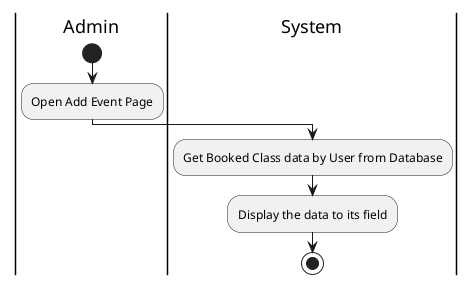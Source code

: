 @startuml GetBooked

skinparam ConditionEndStyle hline
skinparam conditionStyle diamond
skinparam Monochrome true
skinparam Shadowing false

|Admin|
start
:Open Add Event Page;

|System|
:Get Booked Class data by User from Database;
:Display the data to its field;
stop

@enduml